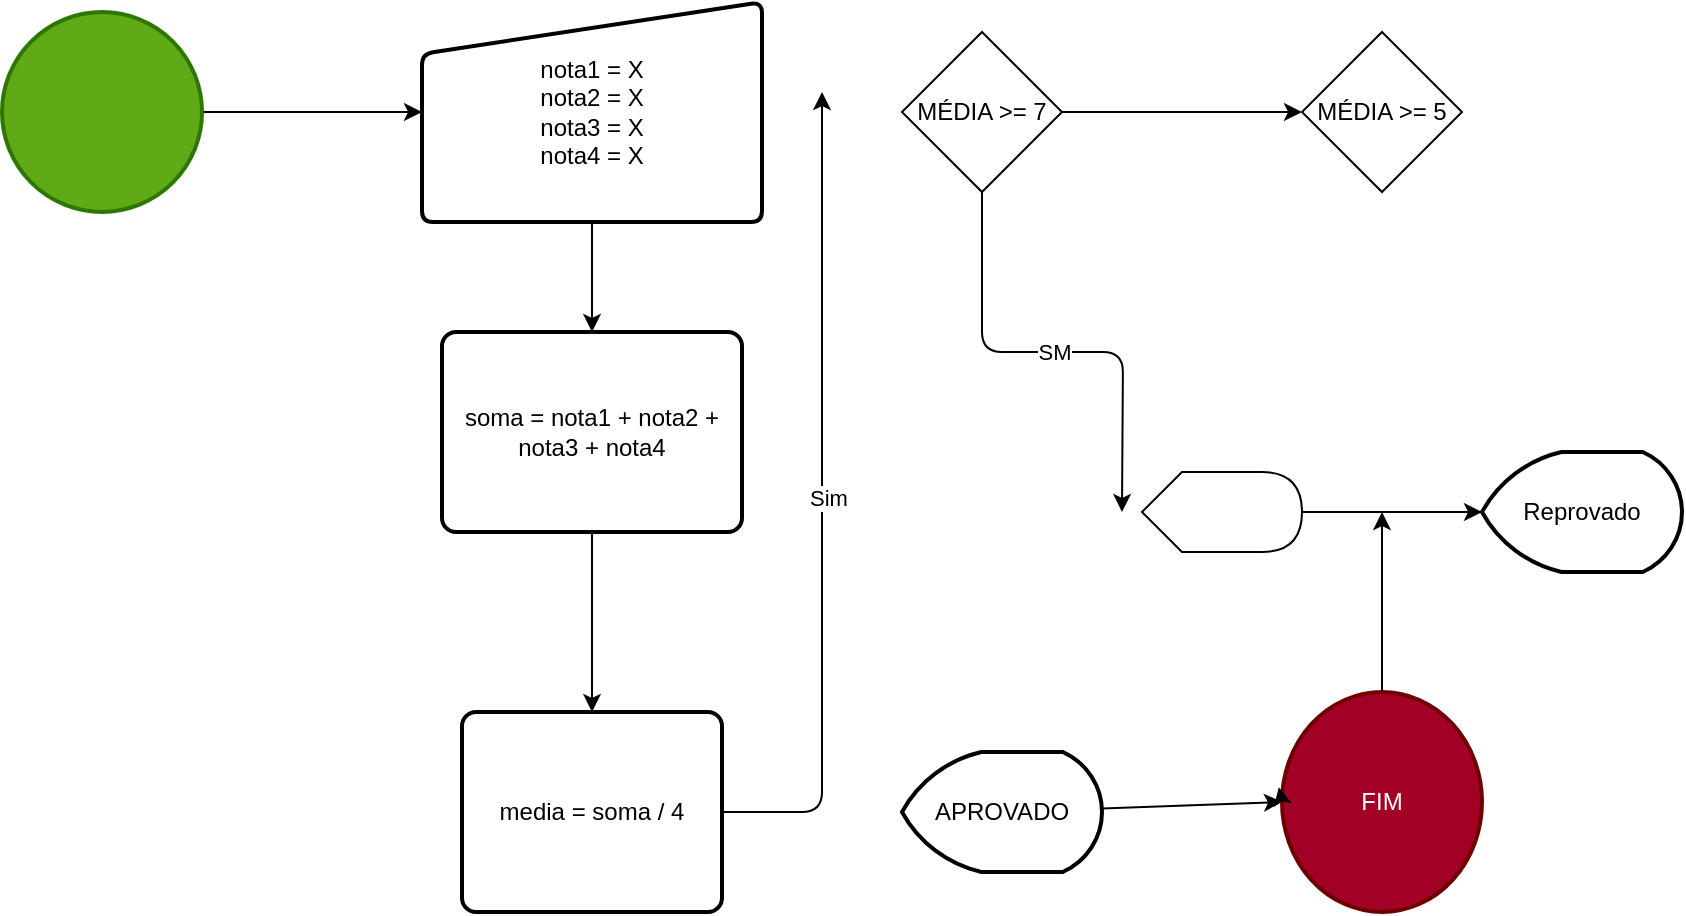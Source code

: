 <mxfile>
    <diagram id="ICZM-pQt48xGWOXCjLxJ" name="Page-1">
        <mxGraphModel dx="799" dy="474" grid="1" gridSize="10" guides="1" tooltips="1" connect="1" arrows="1" fold="1" page="1" pageScale="1" pageWidth="850" pageHeight="1100" math="0" shadow="0">
            <root>
                <mxCell id="0"/>
                <mxCell id="1" parent="0"/>
                <mxCell id="4" style="edgeStyle=none;html=1;entryX=0;entryY=0.5;entryDx=0;entryDy=0;" parent="1" source="2" target="3" edge="1">
                    <mxGeometry relative="1" as="geometry"/>
                </mxCell>
                <mxCell id="2" value="" style="strokeWidth=2;html=1;shape=mxgraph.flowchart.start_2;whiteSpace=wrap;fillColor=#60a917;fontColor=#ffffff;strokeColor=#2D7600;" parent="1" vertex="1">
                    <mxGeometry x="70" y="40" width="100" height="100" as="geometry"/>
                </mxCell>
                <mxCell id="7" style="edgeStyle=none;html=1;entryX=0.5;entryY=0;entryDx=0;entryDy=0;" parent="1" source="3" target="6" edge="1">
                    <mxGeometry relative="1" as="geometry"/>
                </mxCell>
                <mxCell id="3" value="nota1 = X&lt;br&gt;nota2 = X&lt;br&gt;nota3 = X&lt;br&gt;nota4 = X" style="html=1;strokeWidth=2;shape=manualInput;whiteSpace=wrap;rounded=1;size=26;arcSize=11;" parent="1" vertex="1">
                    <mxGeometry x="280" y="35" width="170" height="110" as="geometry"/>
                </mxCell>
                <mxCell id="9" style="edgeStyle=none;html=1;entryX=0.5;entryY=0;entryDx=0;entryDy=0;" parent="1" source="6" target="8" edge="1">
                    <mxGeometry relative="1" as="geometry"/>
                </mxCell>
                <mxCell id="6" value="soma = nota1 + nota2 + nota3 + nota4" style="rounded=1;whiteSpace=wrap;html=1;absoluteArcSize=1;arcSize=14;strokeWidth=2;" parent="1" vertex="1">
                    <mxGeometry x="290" y="200" width="150" height="100" as="geometry"/>
                </mxCell>
                <mxCell id="11" style="edgeStyle=none;html=1;" parent="1" source="8" edge="1">
                    <mxGeometry relative="1" as="geometry">
                        <mxPoint x="480" y="80" as="targetPoint"/>
                        <Array as="points">
                            <mxPoint x="480" y="440"/>
                        </Array>
                    </mxGeometry>
                </mxCell>
                <mxCell id="22" value="Sim" style="edgeLabel;html=1;align=center;verticalAlign=middle;resizable=0;points=[];" parent="11" vertex="1" connectable="0">
                    <mxGeometry x="0.013" y="-3" relative="1" as="geometry">
                        <mxPoint as="offset"/>
                    </mxGeometry>
                </mxCell>
                <mxCell id="8" value="media = soma / 4" style="rounded=1;whiteSpace=wrap;html=1;absoluteArcSize=1;arcSize=14;strokeWidth=2;" parent="1" vertex="1">
                    <mxGeometry x="300" y="390" width="130" height="100" as="geometry"/>
                </mxCell>
                <mxCell id="13" style="edgeStyle=none;html=1;entryX=0;entryY=0.5;entryDx=0;entryDy=0;entryPerimeter=0;" parent="1" source="10" target="12" edge="1">
                    <mxGeometry relative="1" as="geometry"/>
                </mxCell>
                <mxCell id="10" value="APROVADO" style="strokeWidth=2;html=1;shape=mxgraph.flowchart.display;whiteSpace=wrap;" parent="1" vertex="1">
                    <mxGeometry x="520" y="410" width="100" height="60" as="geometry"/>
                </mxCell>
                <mxCell id="28" style="edgeStyle=orthogonalEdgeStyle;html=1;" edge="1" parent="1" source="12">
                    <mxGeometry relative="1" as="geometry">
                        <mxPoint x="760" y="290" as="targetPoint"/>
                    </mxGeometry>
                </mxCell>
                <mxCell id="12" value="FIM" style="strokeWidth=2;html=1;shape=mxgraph.flowchart.start_2;whiteSpace=wrap;fillColor=#a20025;fontColor=#ffffff;strokeColor=#6F0000;" parent="1" vertex="1">
                    <mxGeometry x="710" y="380" width="100" height="110" as="geometry"/>
                </mxCell>
                <mxCell id="15" value="SM" style="edgeStyle=orthogonalEdgeStyle;html=1;exitX=0.5;exitY=1;exitDx=0;exitDy=0;" parent="1" source="14" edge="1">
                    <mxGeometry relative="1" as="geometry">
                        <mxPoint x="630" y="290" as="targetPoint"/>
                    </mxGeometry>
                </mxCell>
                <mxCell id="25" style="edgeStyle=orthogonalEdgeStyle;html=1;entryX=0;entryY=0.5;entryDx=0;entryDy=0;" edge="1" parent="1" source="14" target="24">
                    <mxGeometry relative="1" as="geometry"/>
                </mxCell>
                <mxCell id="14" value="MÉDIA &amp;gt;= 7" style="rhombus;whiteSpace=wrap;html=1;" parent="1" vertex="1">
                    <mxGeometry x="520" y="50" width="80" height="80" as="geometry"/>
                </mxCell>
                <mxCell id="16" value="Reprovado" style="strokeWidth=2;html=1;shape=mxgraph.flowchart.display;whiteSpace=wrap;" parent="1" vertex="1">
                    <mxGeometry x="810" y="260" width="100" height="60" as="geometry"/>
                </mxCell>
                <mxCell id="24" value="MÉDIA &amp;gt;= 5" style="rhombus;whiteSpace=wrap;html=1;" vertex="1" parent="1">
                    <mxGeometry x="720" y="50" width="80" height="80" as="geometry"/>
                </mxCell>
                <mxCell id="27" style="edgeStyle=orthogonalEdgeStyle;html=1;exitX=1;exitY=0.5;exitDx=0;exitDy=0;exitPerimeter=0;entryX=0;entryY=0.5;entryDx=0;entryDy=0;entryPerimeter=0;" edge="1" parent="1" source="26" target="16">
                    <mxGeometry relative="1" as="geometry">
                        <mxPoint x="790" y="280" as="targetPoint"/>
                        <Array as="points">
                            <mxPoint x="770" y="290"/>
                            <mxPoint x="770" y="290"/>
                        </Array>
                    </mxGeometry>
                </mxCell>
                <mxCell id="26" value="" style="shape=display;whiteSpace=wrap;html=1;" vertex="1" parent="1">
                    <mxGeometry x="640" y="270" width="80" height="40" as="geometry"/>
                </mxCell>
                <mxCell id="29" style="edgeStyle=orthogonalEdgeStyle;html=1;exitX=0;exitY=0.5;exitDx=0;exitDy=0;exitPerimeter=0;entryX=-0.016;entryY=0.433;entryDx=0;entryDy=0;entryPerimeter=0;" edge="1" parent="1" source="12" target="12">
                    <mxGeometry relative="1" as="geometry"/>
                </mxCell>
            </root>
        </mxGraphModel>
    </diagram>
</mxfile>
